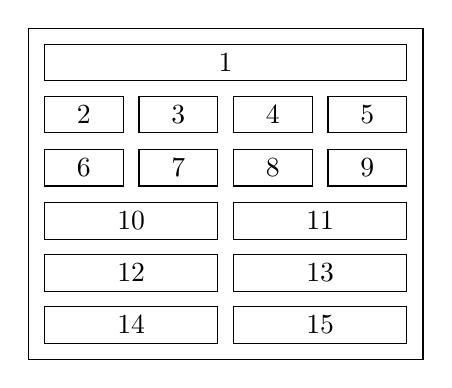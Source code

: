 \begin{tikzpicture}[
 declare function={
   boxunit=1cm;
   boxsep=0.2cm;
   bigboxW=boxunit*4 + 3*boxsep;
   midboxW=boxunit*2 + boxsep;
 },
 box/.style={draw,minimum width=#1},
 box/.default={boxunit}
]

\node [box=bigboxW,name=1] {1};

\begin{scope}[
  start chain=r1,
  node distance=boxsep-\pgflinewidth,
  every node/.style={box=boxunit, on chain}
]

\node [below=boxsep-\pgflinewidth of 1.south west,anchor=north west] {2};
\node {3};
\node {4};
\node {5};
\end{scope}

\begin{scope}[
  start chain=r2,
  node distance=boxsep-\pgflinewidth,
  every node/.style={box=boxunit, on chain}
]

\node [below=boxsep of r1-1.south west,anchor=north west] {6};
\node {7};
\node {8};
\node {9};
\end{scope}

\begin{scope}[
  start chain=c1 going below,
  node distance=boxsep-\pgflinewidth,
  every node/.style={box=midboxW, on chain}
]

\node [below=boxsep of r2-1.south west,anchor=north west] {10};
\node {12};
\node {14};
\end{scope}

\begin{scope}[
  start chain=c2 going below,
  node distance=boxsep-\pgflinewidth,
  every node/.style={box=midboxW, on chain}
]

\node [below=boxsep of r2-3.south west,anchor=north west] {11};
\node {13};
\node {15};
\end{scope}

\node [inner sep=boxsep,fit=(1)(c2-3),draw] {};

\end{tikzpicture}